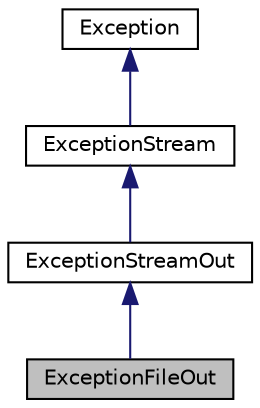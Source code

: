digraph "ExceptionFileOut"
{
  edge [fontname="Helvetica",fontsize="10",labelfontname="Helvetica",labelfontsize="10"];
  node [fontname="Helvetica",fontsize="10",shape=record];
  Node1 [label="ExceptionFileOut",height=0.2,width=0.4,color="black", fillcolor="grey75", style="filled", fontcolor="black"];
  Node2 -> Node1 [dir="back",color="midnightblue",fontsize="10",style="solid",fontname="Helvetica"];
  Node2 [label="ExceptionStreamOut",height=0.2,width=0.4,color="black", fillcolor="white", style="filled",URL="$classevo_1_1_exception_stream_out.html",tooltip="Output stream exception for stream write errors, see Exception. "];
  Node3 -> Node2 [dir="back",color="midnightblue",fontsize="10",style="solid",fontname="Helvetica"];
  Node3 [label="ExceptionStream",height=0.2,width=0.4,color="black", fillcolor="white", style="filled",URL="$classevo_1_1_exception_stream.html",tooltip="Base stream exception for all stream errors, see Exception. "];
  Node4 -> Node3 [dir="back",color="midnightblue",fontsize="10",style="solid",fontname="Helvetica"];
  Node4 [label="Exception",height=0.2,width=0.4,color="black", fillcolor="white", style="filled",URL="$classevo_1_1_exception.html",tooltip="Evo base exception class. "];
}
